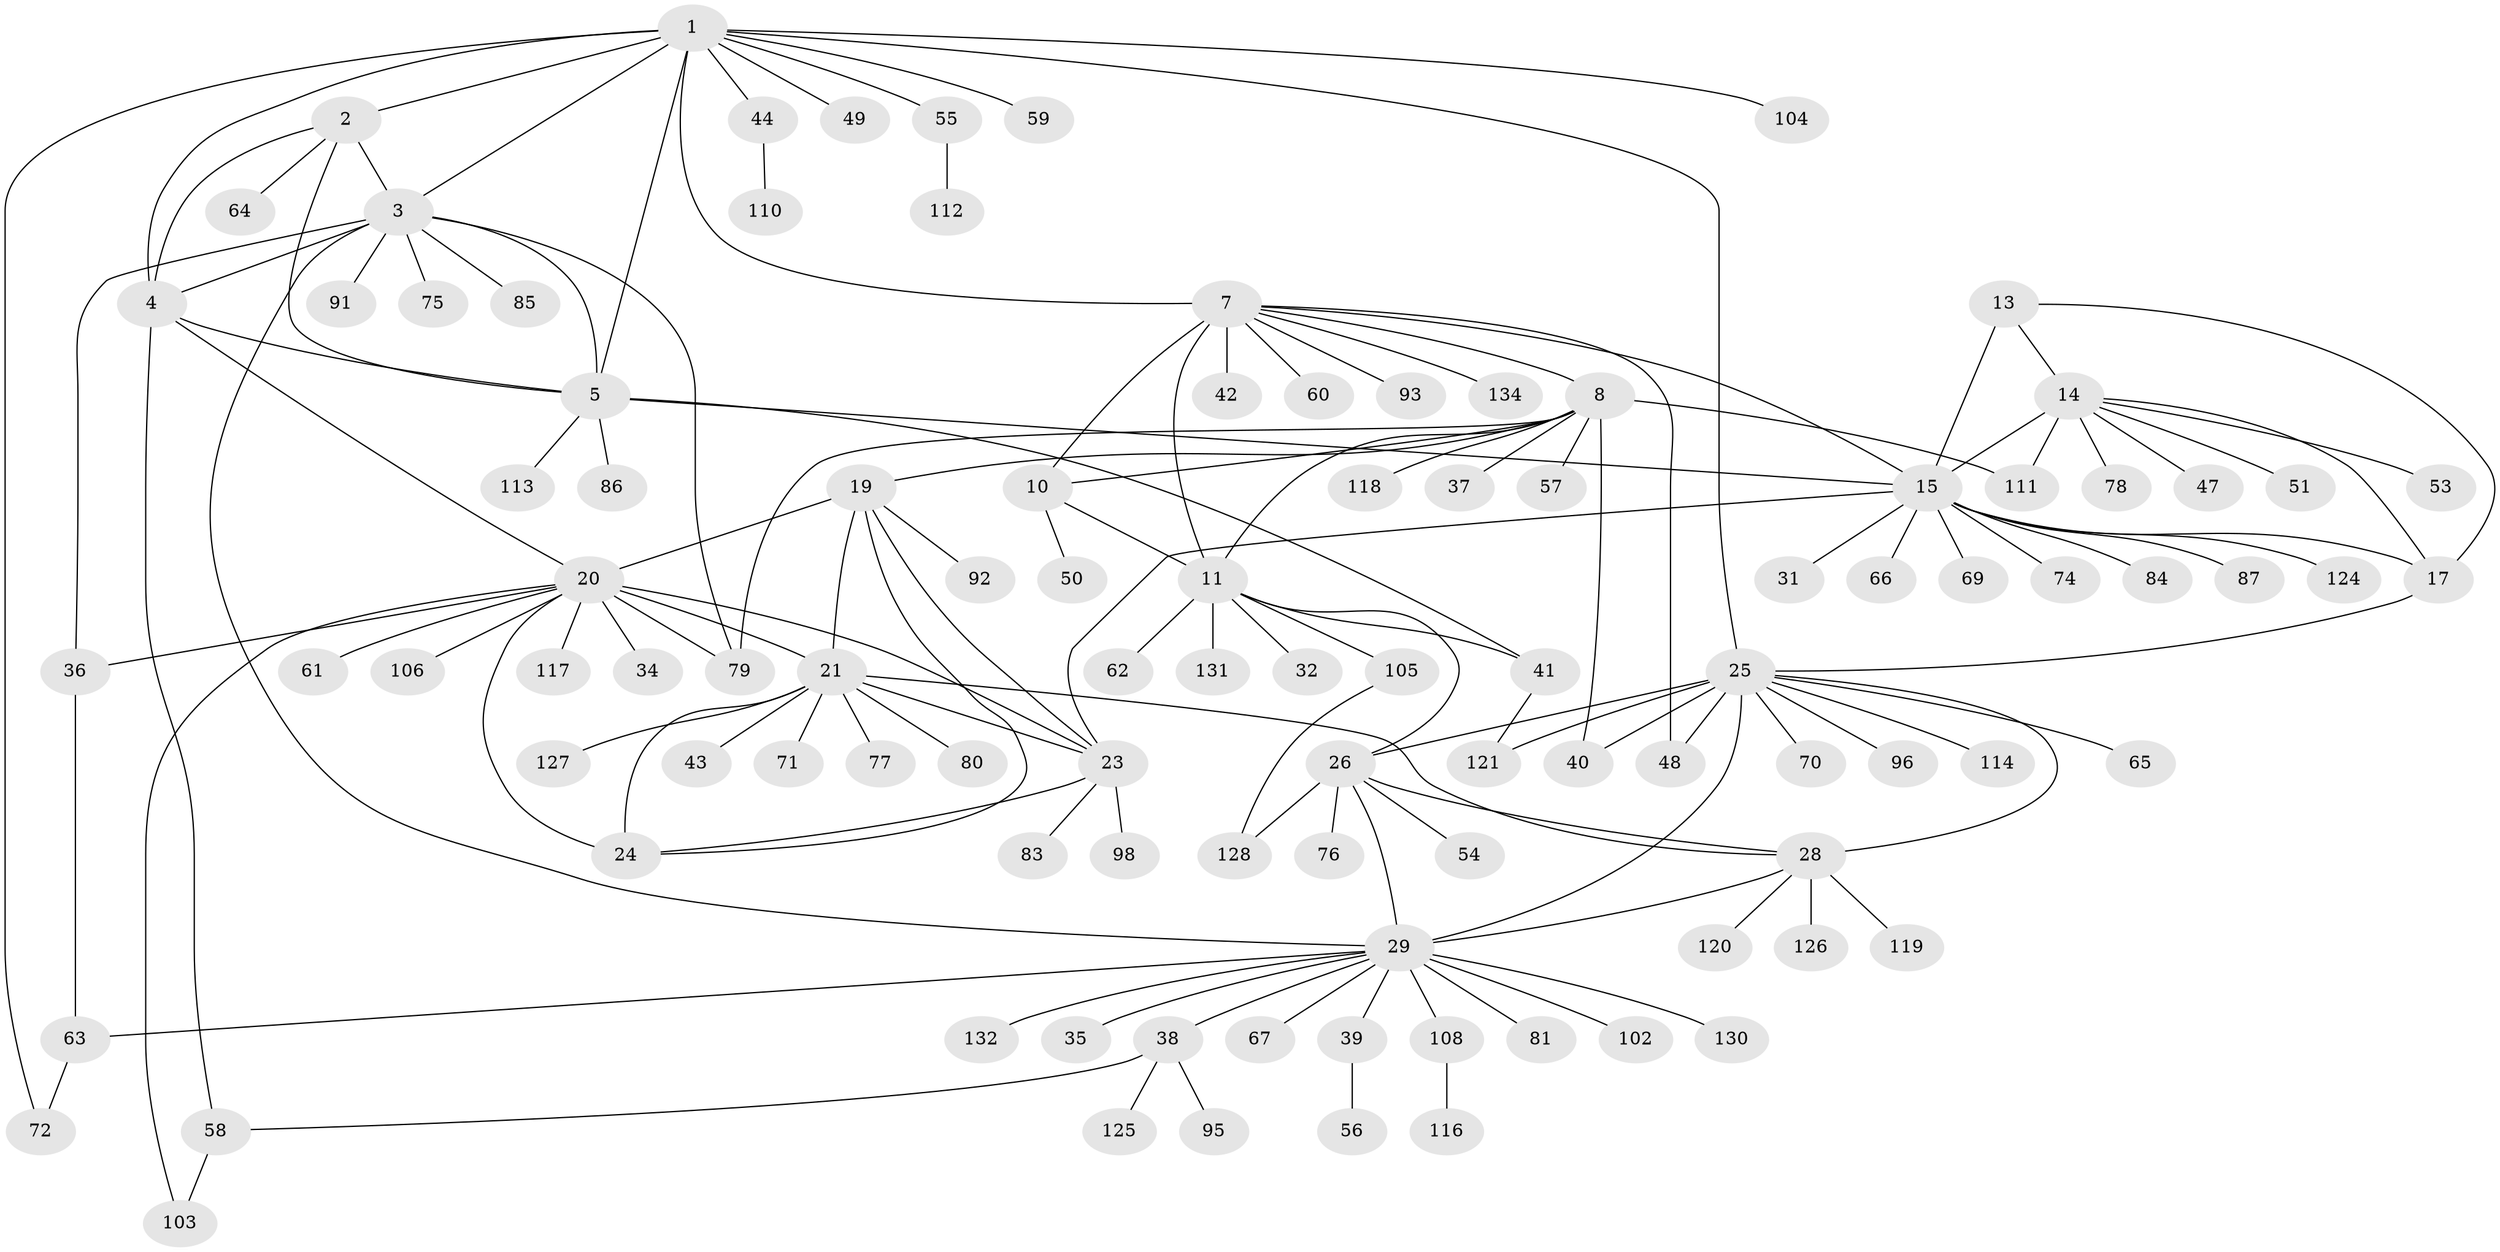// Generated by graph-tools (version 1.1) at 2025/24/03/03/25 07:24:11]
// undirected, 104 vertices, 144 edges
graph export_dot {
graph [start="1"]
  node [color=gray90,style=filled];
  1 [super="+107"];
  2;
  3 [super="+6"];
  4 [super="+46"];
  5 [super="+101"];
  7 [super="+9"];
  8 [super="+52"];
  10;
  11 [super="+12"];
  13 [super="+16"];
  14 [super="+133"];
  15 [super="+18"];
  17;
  19 [super="+33"];
  20 [super="+22"];
  21 [super="+73"];
  23 [super="+100"];
  24 [super="+90"];
  25 [super="+27"];
  26 [super="+30"];
  28 [super="+68"];
  29 [super="+88"];
  31;
  32;
  34;
  35 [super="+122"];
  36;
  37;
  38 [super="+45"];
  39;
  40;
  41;
  42;
  43;
  44 [super="+97"];
  47;
  48;
  49;
  50;
  51;
  53 [super="+99"];
  54;
  55;
  56;
  57;
  58 [super="+109"];
  59;
  60;
  61;
  62;
  63;
  64;
  65;
  66 [super="+94"];
  67;
  69;
  70;
  71 [super="+123"];
  72 [super="+89"];
  74;
  75;
  76;
  77;
  78;
  79 [super="+129"];
  80 [super="+82"];
  81 [super="+115"];
  83;
  84;
  85;
  86;
  87;
  91;
  92;
  93;
  95;
  96;
  98;
  102;
  103;
  104;
  105;
  106;
  108;
  110;
  111;
  112;
  113;
  114;
  116;
  117;
  118;
  119;
  120;
  121;
  124;
  125;
  126;
  127;
  128;
  130;
  131;
  132;
  134;
  1 -- 2;
  1 -- 3 [weight=2];
  1 -- 4;
  1 -- 5;
  1 -- 44;
  1 -- 49;
  1 -- 55;
  1 -- 59;
  1 -- 72;
  1 -- 104;
  1 -- 25;
  1 -- 7;
  2 -- 3 [weight=2];
  2 -- 4;
  2 -- 5;
  2 -- 64;
  3 -- 4 [weight=2];
  3 -- 5 [weight=2];
  3 -- 75;
  3 -- 36;
  3 -- 85;
  3 -- 91;
  3 -- 29;
  3 -- 79;
  4 -- 5;
  4 -- 20;
  4 -- 58;
  5 -- 41;
  5 -- 86;
  5 -- 113;
  5 -- 15;
  7 -- 8 [weight=2];
  7 -- 10 [weight=2];
  7 -- 11 [weight=4];
  7 -- 134;
  7 -- 42;
  7 -- 15;
  7 -- 48;
  7 -- 60;
  7 -- 93;
  8 -- 10;
  8 -- 11 [weight=2];
  8 -- 19;
  8 -- 37;
  8 -- 40;
  8 -- 57;
  8 -- 79;
  8 -- 111;
  8 -- 118;
  10 -- 11 [weight=2];
  10 -- 50;
  11 -- 62;
  11 -- 131;
  11 -- 32;
  11 -- 41;
  11 -- 105;
  11 -- 26;
  13 -- 14 [weight=2];
  13 -- 15 [weight=4];
  13 -- 17 [weight=2];
  14 -- 15 [weight=2];
  14 -- 17;
  14 -- 47;
  14 -- 51;
  14 -- 53;
  14 -- 78;
  14 -- 111;
  15 -- 17 [weight=2];
  15 -- 31;
  15 -- 69;
  15 -- 74;
  15 -- 84;
  15 -- 87;
  15 -- 66;
  15 -- 23;
  15 -- 124;
  17 -- 25;
  19 -- 20 [weight=2];
  19 -- 21;
  19 -- 23;
  19 -- 24;
  19 -- 92;
  20 -- 21 [weight=2];
  20 -- 23 [weight=2];
  20 -- 24 [weight=2];
  20 -- 36;
  20 -- 79;
  20 -- 103;
  20 -- 106;
  20 -- 117;
  20 -- 34;
  20 -- 61;
  21 -- 23;
  21 -- 24;
  21 -- 28;
  21 -- 43;
  21 -- 71;
  21 -- 77;
  21 -- 80;
  21 -- 127;
  23 -- 24;
  23 -- 83;
  23 -- 98;
  25 -- 26 [weight=4];
  25 -- 28 [weight=2];
  25 -- 29 [weight=2];
  25 -- 40;
  25 -- 48;
  25 -- 70;
  25 -- 96;
  25 -- 114;
  25 -- 65;
  25 -- 121;
  26 -- 28 [weight=2];
  26 -- 29 [weight=2];
  26 -- 54;
  26 -- 76;
  26 -- 128;
  28 -- 29;
  28 -- 119;
  28 -- 120;
  28 -- 126;
  29 -- 35;
  29 -- 38;
  29 -- 39;
  29 -- 63;
  29 -- 67;
  29 -- 81;
  29 -- 108;
  29 -- 130;
  29 -- 132;
  29 -- 102;
  36 -- 63;
  38 -- 58;
  38 -- 95;
  38 -- 125;
  39 -- 56;
  41 -- 121;
  44 -- 110;
  55 -- 112;
  58 -- 103;
  63 -- 72;
  105 -- 128;
  108 -- 116;
}
